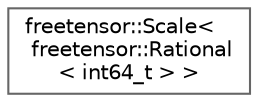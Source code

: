 digraph "Graphical Class Hierarchy"
{
 // LATEX_PDF_SIZE
  bgcolor="transparent";
  edge [fontname=Helvetica,fontsize=10,labelfontname=Helvetica,labelfontsize=10];
  node [fontname=Helvetica,fontsize=10,shape=box,height=0.2,width=0.4];
  rankdir="LR";
  Node0 [label="freetensor::Scale\<\l freetensor::Rational\l\< int64_t \> \>",height=0.2,width=0.4,color="grey40", fillcolor="white", style="filled",URL="$structfreetensor_1_1Scale.html",tooltip=" "];
}
